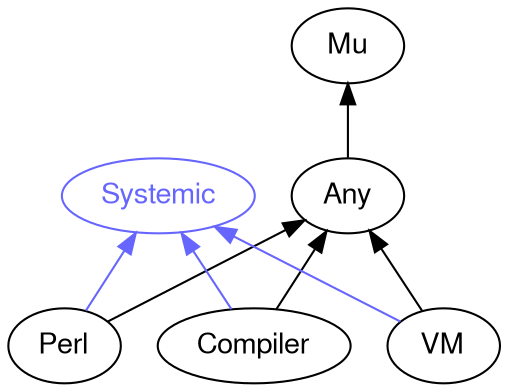 digraph "perl6-type-graph" {
    rankdir=BT;
    splines=polyline;
    overlap=false; 
    // Types
    "Systemic" [color="#6666FF", fontcolor="#6666FF", href="/type/Systemic", fontname="FreeSans"];
    "Mu" [color="#000000", fontcolor="#000000", href="/type/Mu", fontname="FreeSans"];
    "Any" [color="#000000", fontcolor="#000000", href="/type/Any", fontname="FreeSans"];
    "Perl" [color="#000000", fontcolor="#000000", href="/type/Perl", fontname="FreeSans"];
    "Compiler" [color="#000000", fontcolor="#000000", href="/type/Compiler", fontname="FreeSans"];
    "VM" [color="#000000", fontcolor="#000000", href="/type/VM", fontname="FreeSans"];

    // Superclasses
    "Any" -> "Mu" [color="#000000"];
    "Perl" -> "Any" [color="#000000"];
    "Compiler" -> "Any" [color="#000000"];
    "VM" -> "Any" [color="#000000"];

    // Roles
    "Perl" -> "Systemic" [color="#6666FF"];
    "Compiler" -> "Systemic" [color="#6666FF"];
    "VM" -> "Systemic" [color="#6666FF"];
}
